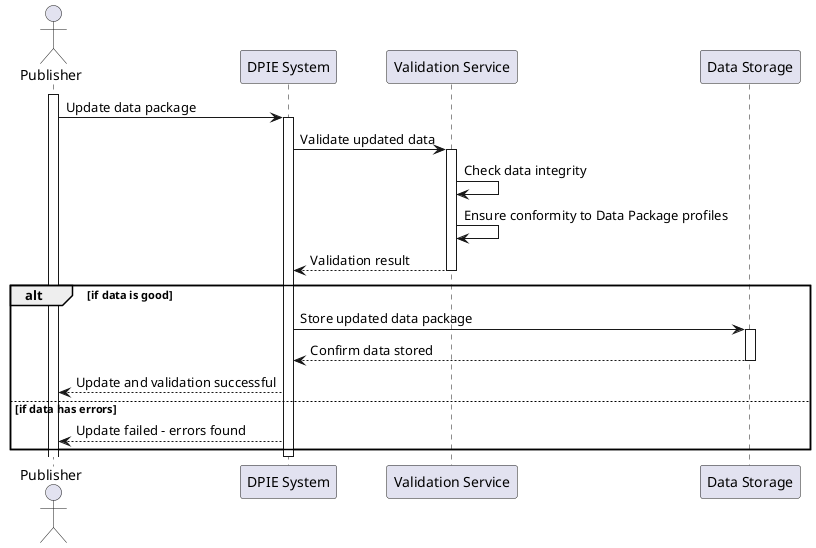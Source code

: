 @startuml
actor Publisher
participant "DPIE System" as DPIE
participant "Validation Service" as Validation
participant "Data Storage" as Storage

activate Publisher
Publisher -> DPIE : Update data package
activate DPIE
DPIE -> Validation : Validate updated data
activate Validation
Validation -> Validation : Check data integrity
Validation -> Validation : Ensure conformity to Data Package profiles
Validation --> DPIE : Validation result
deactivate Validation

alt if data is good
    DPIE -> Storage : Store updated data package
    activate Storage
    Storage --> DPIE : Confirm data stored
    deactivate Storage
    DPIE --> Publisher : Update and validation successful
else if data has errors
    DPIE --> Publisher : Update failed - errors found
end

deactivate DPIE
@enduml